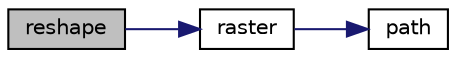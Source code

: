 digraph "reshape"
{
  edge [fontname="Helvetica",fontsize="10",labelfontname="Helvetica",labelfontsize="10"];
  node [fontname="Helvetica",fontsize="10",shape=record];
  rankdir="LR";
  Node1 [label="reshape",height=0.2,width=0.4,color="black", fillcolor="grey75", style="filled", fontcolor="black"];
  Node1 -> Node2 [color="midnightblue",fontsize="10",style="solid",fontname="Helvetica"];
  Node2 [label="raster",height=0.2,width=0.4,color="black", fillcolor="white", style="filled",URL="$main_8cpp.html#a7090504cbeaafddda05596cac43c8066"];
  Node2 -> Node3 [color="midnightblue",fontsize="10",style="solid",fontname="Helvetica"];
  Node3 [label="path",height=0.2,width=0.4,color="black", fillcolor="white", style="filled",URL="$main_8cpp.html#a6cab36a37ab2490834c45d7f507fa871"];
}
